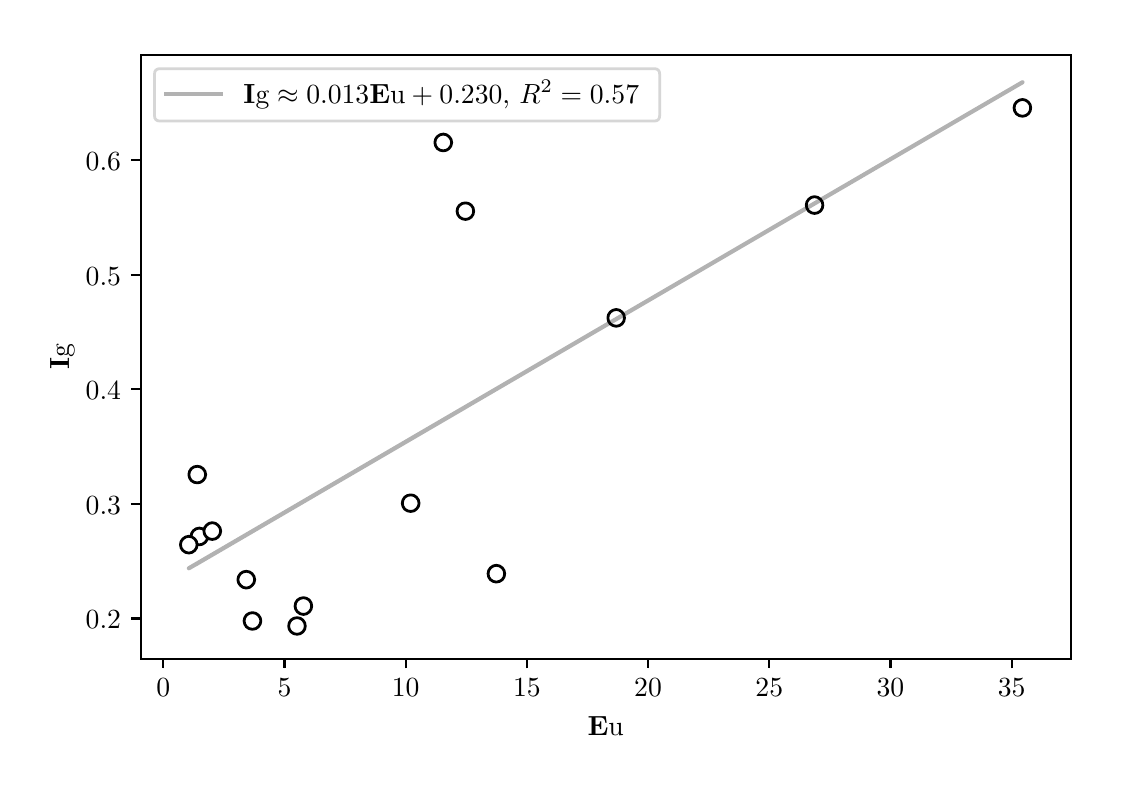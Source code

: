 \begingroup%
\makeatletter%
\begin{pgfpicture}%
\pgfpathrectangle{\pgfpointorigin}{\pgfqpoint{5.35in}{3.677in}}%
\pgfusepath{use as bounding box, clip}%
\begin{pgfscope}%
\pgfsetbuttcap%
\pgfsetmiterjoin%
\definecolor{currentfill}{rgb}{1.0,1.0,1.0}%
\pgfsetfillcolor{currentfill}%
\pgfsetlinewidth{0.0pt}%
\definecolor{currentstroke}{rgb}{1.0,1.0,1.0}%
\pgfsetstrokecolor{currentstroke}%
\pgfsetdash{}{0pt}%
\pgfpathmoveto{\pgfqpoint{0.0in}{0.0in}}%
\pgfpathlineto{\pgfqpoint{5.35in}{0.0in}}%
\pgfpathlineto{\pgfqpoint{5.35in}{3.677in}}%
\pgfpathlineto{\pgfqpoint{0.0in}{3.677in}}%
\pgfpathclose%
\pgfusepath{fill}%
\end{pgfscope}%
\begin{pgfscope}%
\pgfsetbuttcap%
\pgfsetmiterjoin%
\definecolor{currentfill}{rgb}{1.0,1.0,1.0}%
\pgfsetfillcolor{currentfill}%
\pgfsetlinewidth{0.0pt}%
\definecolor{currentstroke}{rgb}{0.0,0.0,0.0}%
\pgfsetstrokecolor{currentstroke}%
\pgfsetstrokeopacity{0.0}%
\pgfsetdash{}{0pt}%
\pgfpathmoveto{\pgfqpoint{0.565in}{0.522in}}%
\pgfpathlineto{\pgfqpoint{5.215in}{0.522in}}%
\pgfpathlineto{\pgfqpoint{5.215in}{3.542in}}%
\pgfpathlineto{\pgfqpoint{0.565in}{3.542in}}%
\pgfpathclose%
\pgfusepath{fill}%
\end{pgfscope}%
\begin{pgfscope}%
\pgfpathrectangle{\pgfqpoint{0.565in}{0.522in}}{\pgfqpoint{4.65in}{3.02in}} %
\pgfusepath{clip}%
\pgfsetbuttcap%
\pgfsetroundjoin%
\definecolor{currentfill}{rgb}{1.0,1.0,1.0}%
\pgfsetfillcolor{currentfill}%
\pgfsetlinewidth{1.004pt}%
\definecolor{currentstroke}{rgb}{0.0,0.0,0.0}%
\pgfsetstrokecolor{currentstroke}%
\pgfsetdash{}{0pt}%
\pgfpathmoveto{\pgfqpoint{0.848in}{1.401in}}%
\pgfpathcurveto{\pgfqpoint{0.859in}{1.401in}}{\pgfqpoint{0.869in}{1.405in}}{\pgfqpoint{0.877in}{1.413in}}%
\pgfpathcurveto{\pgfqpoint{0.885in}{1.421in}}{\pgfqpoint{0.89in}{1.431in}}{\pgfqpoint{0.89in}{1.442in}}%
\pgfpathcurveto{\pgfqpoint{0.89in}{1.454in}}{\pgfqpoint{0.885in}{1.464in}}{\pgfqpoint{0.877in}{1.472in}}%
\pgfpathcurveto{\pgfqpoint{0.869in}{1.48in}}{\pgfqpoint{0.859in}{1.484in}}{\pgfqpoint{0.848in}{1.484in}}%
\pgfpathcurveto{\pgfqpoint{0.837in}{1.484in}}{\pgfqpoint{0.826in}{1.48in}}{\pgfqpoint{0.818in}{1.472in}}%
\pgfpathcurveto{\pgfqpoint{0.811in}{1.464in}}{\pgfqpoint{0.806in}{1.454in}}{\pgfqpoint{0.806in}{1.442in}}%
\pgfpathcurveto{\pgfqpoint{0.806in}{1.431in}}{\pgfqpoint{0.811in}{1.421in}}{\pgfqpoint{0.818in}{1.413in}}%
\pgfpathcurveto{\pgfqpoint{0.826in}{1.405in}}{\pgfqpoint{0.837in}{1.401in}}{\pgfqpoint{0.848in}{1.401in}}%
\pgfpathclose%
\pgfusepath{stroke,fill}%
\end{pgfscope}%
\begin{pgfscope}%
\pgfpathrectangle{\pgfqpoint{0.565in}{0.522in}}{\pgfqpoint{4.65in}{3.02in}} %
\pgfusepath{clip}%
\pgfsetbuttcap%
\pgfsetroundjoin%
\definecolor{currentfill}{rgb}{1.0,1.0,1.0}%
\pgfsetfillcolor{currentfill}%
\pgfsetlinewidth{1.004pt}%
\definecolor{currentstroke}{rgb}{0.0,0.0,0.0}%
\pgfsetstrokecolor{currentstroke}%
\pgfsetdash{}{0pt}%
\pgfpathmoveto{\pgfqpoint{3.934in}{2.748in}}%
\pgfpathcurveto{\pgfqpoint{3.945in}{2.748in}}{\pgfqpoint{3.956in}{2.753in}}{\pgfqpoint{3.964in}{2.76in}}%
\pgfpathcurveto{\pgfqpoint{3.972in}{2.768in}}{\pgfqpoint{3.976in}{2.779in}}{\pgfqpoint{3.976in}{2.79in}}%
\pgfpathcurveto{\pgfqpoint{3.976in}{2.801in}}{\pgfqpoint{3.972in}{2.811in}}{\pgfqpoint{3.964in}{2.819in}}%
\pgfpathcurveto{\pgfqpoint{3.956in}{2.827in}}{\pgfqpoint{3.945in}{2.832in}}{\pgfqpoint{3.934in}{2.832in}}%
\pgfpathcurveto{\pgfqpoint{3.923in}{2.832in}}{\pgfqpoint{3.913in}{2.827in}}{\pgfqpoint{3.905in}{2.819in}}%
\pgfpathcurveto{\pgfqpoint{3.897in}{2.811in}}{\pgfqpoint{3.893in}{2.801in}}{\pgfqpoint{3.893in}{2.79in}}%
\pgfpathcurveto{\pgfqpoint{3.893in}{2.779in}}{\pgfqpoint{3.897in}{2.768in}}{\pgfqpoint{3.905in}{2.76in}}%
\pgfpathcurveto{\pgfqpoint{3.913in}{2.753in}}{\pgfqpoint{3.923in}{2.748in}}{\pgfqpoint{3.934in}{2.748in}}%
\pgfpathclose%
\pgfusepath{stroke,fill}%
\end{pgfscope}%
\begin{pgfscope}%
\pgfpathrectangle{\pgfqpoint{0.565in}{0.522in}}{\pgfqpoint{4.65in}{3.02in}} %
\pgfusepath{clip}%
\pgfsetbuttcap%
\pgfsetroundjoin%
\definecolor{currentfill}{rgb}{1.0,1.0,1.0}%
\pgfsetfillcolor{currentfill}%
\pgfsetlinewidth{1.004pt}%
\definecolor{currentstroke}{rgb}{0.0,0.0,0.0}%
\pgfsetstrokecolor{currentstroke}%
\pgfsetdash{}{0pt}%
\pgfpathmoveto{\pgfqpoint{4.974in}{3.234in}}%
\pgfpathcurveto{\pgfqpoint{4.985in}{3.234in}}{\pgfqpoint{4.995in}{3.239in}}{\pgfqpoint{5.003in}{3.246in}}%
\pgfpathcurveto{\pgfqpoint{5.011in}{3.254in}}{\pgfqpoint{5.015in}{3.265in}}{\pgfqpoint{5.015in}{3.276in}}%
\pgfpathcurveto{\pgfqpoint{5.015in}{3.287in}}{\pgfqpoint{5.011in}{3.298in}}{\pgfqpoint{5.003in}{3.305in}}%
\pgfpathcurveto{\pgfqpoint{4.995in}{3.313in}}{\pgfqpoint{4.985in}{3.318in}}{\pgfqpoint{4.974in}{3.318in}}%
\pgfpathcurveto{\pgfqpoint{4.963in}{3.318in}}{\pgfqpoint{4.952in}{3.313in}}{\pgfqpoint{4.944in}{3.305in}}%
\pgfpathcurveto{\pgfqpoint{4.936in}{3.298in}}{\pgfqpoint{4.932in}{3.287in}}{\pgfqpoint{4.932in}{3.276in}}%
\pgfpathcurveto{\pgfqpoint{4.932in}{3.265in}}{\pgfqpoint{4.936in}{3.254in}}{\pgfqpoint{4.944in}{3.246in}}%
\pgfpathcurveto{\pgfqpoint{4.952in}{3.239in}}{\pgfqpoint{4.963in}{3.234in}}{\pgfqpoint{4.974in}{3.234in}}%
\pgfpathclose%
\pgfusepath{stroke,fill}%
\end{pgfscope}%
\begin{pgfscope}%
\pgfpathrectangle{\pgfqpoint{0.565in}{0.522in}}{\pgfqpoint{4.65in}{3.02in}} %
\pgfusepath{clip}%
\pgfsetbuttcap%
\pgfsetroundjoin%
\definecolor{currentfill}{rgb}{1.0,1.0,1.0}%
\pgfsetfillcolor{currentfill}%
\pgfsetlinewidth{1.004pt}%
\definecolor{currentstroke}{rgb}{0.0,0.0,0.0}%
\pgfsetstrokecolor{currentstroke}%
\pgfsetdash{}{0pt}%
\pgfpathmoveto{\pgfqpoint{1.915in}{1.258in}}%
\pgfpathcurveto{\pgfqpoint{1.926in}{1.258in}}{\pgfqpoint{1.937in}{1.262in}}{\pgfqpoint{1.944in}{1.27in}}%
\pgfpathcurveto{\pgfqpoint{1.952in}{1.278in}}{\pgfqpoint{1.957in}{1.288in}}{\pgfqpoint{1.957in}{1.299in}}%
\pgfpathcurveto{\pgfqpoint{1.957in}{1.31in}}{\pgfqpoint{1.952in}{1.321in}}{\pgfqpoint{1.944in}{1.329in}}%
\pgfpathcurveto{\pgfqpoint{1.937in}{1.337in}}{\pgfqpoint{1.926in}{1.341in}}{\pgfqpoint{1.915in}{1.341in}}%
\pgfpathcurveto{\pgfqpoint{1.904in}{1.341in}}{\pgfqpoint{1.893in}{1.337in}}{\pgfqpoint{1.885in}{1.329in}}%
\pgfpathcurveto{\pgfqpoint{1.878in}{1.321in}}{\pgfqpoint{1.873in}{1.31in}}{\pgfqpoint{1.873in}{1.299in}}%
\pgfpathcurveto{\pgfqpoint{1.873in}{1.288in}}{\pgfqpoint{1.878in}{1.278in}}{\pgfqpoint{1.885in}{1.27in}}%
\pgfpathcurveto{\pgfqpoint{1.893in}{1.262in}}{\pgfqpoint{1.904in}{1.258in}}{\pgfqpoint{1.915in}{1.258in}}%
\pgfpathclose%
\pgfusepath{stroke,fill}%
\end{pgfscope}%
\begin{pgfscope}%
\pgfpathrectangle{\pgfqpoint{0.565in}{0.522in}}{\pgfqpoint{4.65in}{3.02in}} %
\pgfusepath{clip}%
\pgfsetbuttcap%
\pgfsetroundjoin%
\definecolor{currentfill}{rgb}{1.0,1.0,1.0}%
\pgfsetfillcolor{currentfill}%
\pgfsetlinewidth{1.004pt}%
\definecolor{currentstroke}{rgb}{0.0,0.0,0.0}%
\pgfsetstrokecolor{currentstroke}%
\pgfsetdash{}{0pt}%
\pgfpathmoveto{\pgfqpoint{2.943in}{2.184in}}%
\pgfpathcurveto{\pgfqpoint{2.954in}{2.184in}}{\pgfqpoint{2.964in}{2.189in}}{\pgfqpoint{2.972in}{2.196in}}%
\pgfpathcurveto{\pgfqpoint{2.98in}{2.204in}}{\pgfqpoint{2.984in}{2.215in}}{\pgfqpoint{2.984in}{2.226in}}%
\pgfpathcurveto{\pgfqpoint{2.984in}{2.237in}}{\pgfqpoint{2.98in}{2.248in}}{\pgfqpoint{2.972in}{2.255in}}%
\pgfpathcurveto{\pgfqpoint{2.964in}{2.263in}}{\pgfqpoint{2.954in}{2.268in}}{\pgfqpoint{2.943in}{2.268in}}%
\pgfpathcurveto{\pgfqpoint{2.932in}{2.268in}}{\pgfqpoint{2.921in}{2.263in}}{\pgfqpoint{2.913in}{2.255in}}%
\pgfpathcurveto{\pgfqpoint{2.905in}{2.248in}}{\pgfqpoint{2.901in}{2.237in}}{\pgfqpoint{2.901in}{2.226in}}%
\pgfpathcurveto{\pgfqpoint{2.901in}{2.215in}}{\pgfqpoint{2.905in}{2.204in}}{\pgfqpoint{2.913in}{2.196in}}%
\pgfpathcurveto{\pgfqpoint{2.921in}{2.189in}}{\pgfqpoint{2.932in}{2.184in}}{\pgfqpoint{2.943in}{2.184in}}%
\pgfpathclose%
\pgfusepath{stroke,fill}%
\end{pgfscope}%
\begin{pgfscope}%
\pgfpathrectangle{\pgfqpoint{0.565in}{0.522in}}{\pgfqpoint{4.65in}{3.02in}} %
\pgfusepath{clip}%
\pgfsetbuttcap%
\pgfsetroundjoin%
\definecolor{currentfill}{rgb}{1.0,1.0,1.0}%
\pgfsetfillcolor{currentfill}%
\pgfsetlinewidth{1.004pt}%
\definecolor{currentstroke}{rgb}{0.0,0.0,0.0}%
\pgfsetstrokecolor{currentstroke}%
\pgfsetdash{}{0pt}%
\pgfpathmoveto{\pgfqpoint{2.343in}{0.905in}}%
\pgfpathcurveto{\pgfqpoint{2.354in}{0.905in}}{\pgfqpoint{2.365in}{0.91in}}{\pgfqpoint{2.373in}{0.917in}}%
\pgfpathcurveto{\pgfqpoint{2.381in}{0.925in}}{\pgfqpoint{2.385in}{0.936in}}{\pgfqpoint{2.385in}{0.947in}}%
\pgfpathcurveto{\pgfqpoint{2.385in}{0.958in}}{\pgfqpoint{2.381in}{0.968in}}{\pgfqpoint{2.373in}{0.976in}}%
\pgfpathcurveto{\pgfqpoint{2.365in}{0.984in}}{\pgfqpoint{2.354in}{0.989in}}{\pgfqpoint{2.343in}{0.989in}}%
\pgfpathcurveto{\pgfqpoint{2.332in}{0.989in}}{\pgfqpoint{2.322in}{0.984in}}{\pgfqpoint{2.314in}{0.976in}}%
\pgfpathcurveto{\pgfqpoint{2.306in}{0.968in}}{\pgfqpoint{2.302in}{0.958in}}{\pgfqpoint{2.302in}{0.947in}}%
\pgfpathcurveto{\pgfqpoint{2.302in}{0.936in}}{\pgfqpoint{2.306in}{0.925in}}{\pgfqpoint{2.314in}{0.917in}}%
\pgfpathcurveto{\pgfqpoint{2.322in}{0.91in}}{\pgfqpoint{2.332in}{0.905in}}{\pgfqpoint{2.343in}{0.905in}}%
\pgfpathclose%
\pgfusepath{stroke,fill}%
\end{pgfscope}%
\begin{pgfscope}%
\pgfpathrectangle{\pgfqpoint{0.565in}{0.522in}}{\pgfqpoint{4.65in}{3.02in}} %
\pgfusepath{clip}%
\pgfsetbuttcap%
\pgfsetroundjoin%
\definecolor{currentfill}{rgb}{1.0,1.0,1.0}%
\pgfsetfillcolor{currentfill}%
\pgfsetlinewidth{1.004pt}%
\definecolor{currentstroke}{rgb}{0.0,0.0,0.0}%
\pgfsetstrokecolor{currentstroke}%
\pgfsetdash{}{0pt}%
\pgfpathmoveto{\pgfqpoint{0.858in}{1.091in}}%
\pgfpathcurveto{\pgfqpoint{0.869in}{1.091in}}{\pgfqpoint{0.88in}{1.096in}}{\pgfqpoint{0.888in}{1.104in}}%
\pgfpathcurveto{\pgfqpoint{0.896in}{1.111in}}{\pgfqpoint{0.9in}{1.122in}}{\pgfqpoint{0.9in}{1.133in}}%
\pgfpathcurveto{\pgfqpoint{0.9in}{1.144in}}{\pgfqpoint{0.896in}{1.155in}}{\pgfqpoint{0.888in}{1.162in}}%
\pgfpathcurveto{\pgfqpoint{0.88in}{1.17in}}{\pgfqpoint{0.869in}{1.175in}}{\pgfqpoint{0.858in}{1.175in}}%
\pgfpathcurveto{\pgfqpoint{0.847in}{1.175in}}{\pgfqpoint{0.837in}{1.17in}}{\pgfqpoint{0.829in}{1.162in}}%
\pgfpathcurveto{\pgfqpoint{0.821in}{1.155in}}{\pgfqpoint{0.817in}{1.144in}}{\pgfqpoint{0.817in}{1.133in}}%
\pgfpathcurveto{\pgfqpoint{0.817in}{1.122in}}{\pgfqpoint{0.821in}{1.111in}}{\pgfqpoint{0.829in}{1.104in}}%
\pgfpathcurveto{\pgfqpoint{0.837in}{1.096in}}{\pgfqpoint{0.847in}{1.091in}}{\pgfqpoint{0.858in}{1.091in}}%
\pgfpathclose%
\pgfusepath{stroke,fill}%
\end{pgfscope}%
\begin{pgfscope}%
\pgfpathrectangle{\pgfqpoint{0.565in}{0.522in}}{\pgfqpoint{4.65in}{3.02in}} %
\pgfusepath{clip}%
\pgfsetbuttcap%
\pgfsetroundjoin%
\definecolor{currentfill}{rgb}{1.0,1.0,1.0}%
\pgfsetfillcolor{currentfill}%
\pgfsetlinewidth{1.004pt}%
\definecolor{currentstroke}{rgb}{0.0,0.0,0.0}%
\pgfsetstrokecolor{currentstroke}%
\pgfsetdash{}{0pt}%
\pgfpathmoveto{\pgfqpoint{1.379in}{0.743in}}%
\pgfpathcurveto{\pgfqpoint{1.39in}{0.743in}}{\pgfqpoint{1.4in}{0.748in}}{\pgfqpoint{1.408in}{0.756in}}%
\pgfpathcurveto{\pgfqpoint{1.416in}{0.763in}}{\pgfqpoint{1.42in}{0.774in}}{\pgfqpoint{1.42in}{0.785in}}%
\pgfpathcurveto{\pgfqpoint{1.42in}{0.796in}}{\pgfqpoint{1.416in}{0.807in}}{\pgfqpoint{1.408in}{0.815in}}%
\pgfpathcurveto{\pgfqpoint{1.4in}{0.822in}}{\pgfqpoint{1.39in}{0.827in}}{\pgfqpoint{1.379in}{0.827in}}%
\pgfpathcurveto{\pgfqpoint{1.368in}{0.827in}}{\pgfqpoint{1.357in}{0.822in}}{\pgfqpoint{1.349in}{0.815in}}%
\pgfpathcurveto{\pgfqpoint{1.341in}{0.807in}}{\pgfqpoint{1.337in}{0.796in}}{\pgfqpoint{1.337in}{0.785in}}%
\pgfpathcurveto{\pgfqpoint{1.337in}{0.774in}}{\pgfqpoint{1.341in}{0.763in}}{\pgfqpoint{1.349in}{0.756in}}%
\pgfpathcurveto{\pgfqpoint{1.357in}{0.748in}}{\pgfqpoint{1.368in}{0.743in}}{\pgfqpoint{1.379in}{0.743in}}%
\pgfpathclose%
\pgfusepath{stroke,fill}%
\end{pgfscope}%
\begin{pgfscope}%
\pgfpathrectangle{\pgfqpoint{0.565in}{0.522in}}{\pgfqpoint{4.65in}{3.02in}} %
\pgfusepath{clip}%
\pgfsetbuttcap%
\pgfsetroundjoin%
\definecolor{currentfill}{rgb}{1.0,1.0,1.0}%
\pgfsetfillcolor{currentfill}%
\pgfsetlinewidth{1.004pt}%
\definecolor{currentstroke}{rgb}{0.0,0.0,0.0}%
\pgfsetstrokecolor{currentstroke}%
\pgfsetdash{}{0pt}%
\pgfpathmoveto{\pgfqpoint{1.124in}{0.669in}}%
\pgfpathcurveto{\pgfqpoint{1.135in}{0.669in}}{\pgfqpoint{1.146in}{0.673in}}{\pgfqpoint{1.153in}{0.681in}}%
\pgfpathcurveto{\pgfqpoint{1.161in}{0.689in}}{\pgfqpoint{1.166in}{0.7in}}{\pgfqpoint{1.166in}{0.711in}}%
\pgfpathcurveto{\pgfqpoint{1.166in}{0.722in}}{\pgfqpoint{1.161in}{0.732in}}{\pgfqpoint{1.153in}{0.74in}}%
\pgfpathcurveto{\pgfqpoint{1.146in}{0.748in}}{\pgfqpoint{1.135in}{0.752in}}{\pgfqpoint{1.124in}{0.752in}}%
\pgfpathcurveto{\pgfqpoint{1.113in}{0.752in}}{\pgfqpoint{1.102in}{0.748in}}{\pgfqpoint{1.094in}{0.74in}}%
\pgfpathcurveto{\pgfqpoint{1.087in}{0.732in}}{\pgfqpoint{1.082in}{0.722in}}{\pgfqpoint{1.082in}{0.711in}}%
\pgfpathcurveto{\pgfqpoint{1.082in}{0.7in}}{\pgfqpoint{1.087in}{0.689in}}{\pgfqpoint{1.094in}{0.681in}}%
\pgfpathcurveto{\pgfqpoint{1.102in}{0.673in}}{\pgfqpoint{1.113in}{0.669in}}{\pgfqpoint{1.124in}{0.669in}}%
\pgfpathclose%
\pgfusepath{stroke,fill}%
\end{pgfscope}%
\begin{pgfscope}%
\pgfpathrectangle{\pgfqpoint{0.565in}{0.522in}}{\pgfqpoint{4.65in}{3.02in}} %
\pgfusepath{clip}%
\pgfsetbuttcap%
\pgfsetroundjoin%
\definecolor{currentfill}{rgb}{1.0,1.0,1.0}%
\pgfsetfillcolor{currentfill}%
\pgfsetlinewidth{1.004pt}%
\definecolor{currentstroke}{rgb}{0.0,0.0,0.0}%
\pgfsetstrokecolor{currentstroke}%
\pgfsetdash{}{0pt}%
\pgfpathmoveto{\pgfqpoint{0.923in}{1.118in}}%
\pgfpathcurveto{\pgfqpoint{0.934in}{1.118in}}{\pgfqpoint{0.945in}{1.123in}}{\pgfqpoint{0.952in}{1.13in}}%
\pgfpathcurveto{\pgfqpoint{0.96in}{1.138in}}{\pgfqpoint{0.965in}{1.149in}}{\pgfqpoint{0.965in}{1.16in}}%
\pgfpathcurveto{\pgfqpoint{0.965in}{1.171in}}{\pgfqpoint{0.96in}{1.182in}}{\pgfqpoint{0.952in}{1.189in}}%
\pgfpathcurveto{\pgfqpoint{0.945in}{1.197in}}{\pgfqpoint{0.934in}{1.202in}}{\pgfqpoint{0.923in}{1.202in}}%
\pgfpathcurveto{\pgfqpoint{0.912in}{1.202in}}{\pgfqpoint{0.901in}{1.197in}}{\pgfqpoint{0.894in}{1.189in}}%
\pgfpathcurveto{\pgfqpoint{0.886in}{1.182in}}{\pgfqpoint{0.881in}{1.171in}}{\pgfqpoint{0.881in}{1.16in}}%
\pgfpathcurveto{\pgfqpoint{0.881in}{1.149in}}{\pgfqpoint{0.886in}{1.138in}}{\pgfqpoint{0.894in}{1.13in}}%
\pgfpathcurveto{\pgfqpoint{0.901in}{1.123in}}{\pgfqpoint{0.912in}{1.118in}}{\pgfqpoint{0.923in}{1.118in}}%
\pgfpathclose%
\pgfusepath{stroke,fill}%
\end{pgfscope}%
\begin{pgfscope}%
\pgfpathrectangle{\pgfqpoint{0.565in}{0.522in}}{\pgfqpoint{4.65in}{3.02in}} %
\pgfusepath{clip}%
\pgfsetbuttcap%
\pgfsetroundjoin%
\definecolor{currentfill}{rgb}{1.0,1.0,1.0}%
\pgfsetfillcolor{currentfill}%
\pgfsetlinewidth{1.004pt}%
\definecolor{currentstroke}{rgb}{0.0,0.0,0.0}%
\pgfsetstrokecolor{currentstroke}%
\pgfsetdash{}{0pt}%
\pgfpathmoveto{\pgfqpoint{2.189in}{2.718in}}%
\pgfpathcurveto{\pgfqpoint{2.2in}{2.718in}}{\pgfqpoint{2.21in}{2.723in}}{\pgfqpoint{2.218in}{2.73in}}%
\pgfpathcurveto{\pgfqpoint{2.226in}{2.738in}}{\pgfqpoint{2.23in}{2.749in}}{\pgfqpoint{2.23in}{2.76in}}%
\pgfpathcurveto{\pgfqpoint{2.23in}{2.771in}}{\pgfqpoint{2.226in}{2.781in}}{\pgfqpoint{2.218in}{2.789in}}%
\pgfpathcurveto{\pgfqpoint{2.21in}{2.797in}}{\pgfqpoint{2.2in}{2.801in}}{\pgfqpoint{2.189in}{2.801in}}%
\pgfpathcurveto{\pgfqpoint{2.178in}{2.801in}}{\pgfqpoint{2.167in}{2.797in}}{\pgfqpoint{2.159in}{2.789in}}%
\pgfpathcurveto{\pgfqpoint{2.151in}{2.781in}}{\pgfqpoint{2.147in}{2.771in}}{\pgfqpoint{2.147in}{2.76in}}%
\pgfpathcurveto{\pgfqpoint{2.147in}{2.749in}}{\pgfqpoint{2.151in}{2.738in}}{\pgfqpoint{2.159in}{2.73in}}%
\pgfpathcurveto{\pgfqpoint{2.167in}{2.723in}}{\pgfqpoint{2.178in}{2.718in}}{\pgfqpoint{2.189in}{2.718in}}%
\pgfpathclose%
\pgfusepath{stroke,fill}%
\end{pgfscope}%
\begin{pgfscope}%
\pgfpathrectangle{\pgfqpoint{0.565in}{0.522in}}{\pgfqpoint{4.65in}{3.02in}} %
\pgfusepath{clip}%
\pgfsetbuttcap%
\pgfsetroundjoin%
\definecolor{currentfill}{rgb}{1.0,1.0,1.0}%
\pgfsetfillcolor{currentfill}%
\pgfsetlinewidth{1.004pt}%
\definecolor{currentstroke}{rgb}{0.0,0.0,0.0}%
\pgfsetstrokecolor{currentstroke}%
\pgfsetdash{}{0pt}%
\pgfpathmoveto{\pgfqpoint{1.093in}{0.875in}}%
\pgfpathcurveto{\pgfqpoint{1.104in}{0.875in}}{\pgfqpoint{1.115in}{0.88in}}{\pgfqpoint{1.122in}{0.888in}}%
\pgfpathcurveto{\pgfqpoint{1.13in}{0.895in}}{\pgfqpoint{1.135in}{0.906in}}{\pgfqpoint{1.135in}{0.917in}}%
\pgfpathcurveto{\pgfqpoint{1.135in}{0.928in}}{\pgfqpoint{1.13in}{0.939in}}{\pgfqpoint{1.122in}{0.947in}}%
\pgfpathcurveto{\pgfqpoint{1.115in}{0.954in}}{\pgfqpoint{1.104in}{0.959in}}{\pgfqpoint{1.093in}{0.959in}}%
\pgfpathcurveto{\pgfqpoint{1.082in}{0.959in}}{\pgfqpoint{1.071in}{0.954in}}{\pgfqpoint{1.064in}{0.947in}}%
\pgfpathcurveto{\pgfqpoint{1.056in}{0.939in}}{\pgfqpoint{1.051in}{0.928in}}{\pgfqpoint{1.051in}{0.917in}}%
\pgfpathcurveto{\pgfqpoint{1.051in}{0.906in}}{\pgfqpoint{1.056in}{0.895in}}{\pgfqpoint{1.064in}{0.888in}}%
\pgfpathcurveto{\pgfqpoint{1.071in}{0.88in}}{\pgfqpoint{1.082in}{0.875in}}{\pgfqpoint{1.093in}{0.875in}}%
\pgfpathclose%
\pgfusepath{stroke,fill}%
\end{pgfscope}%
\begin{pgfscope}%
\pgfpathrectangle{\pgfqpoint{0.565in}{0.522in}}{\pgfqpoint{4.65in}{3.02in}} %
\pgfusepath{clip}%
\pgfsetbuttcap%
\pgfsetroundjoin%
\definecolor{currentfill}{rgb}{1.0,1.0,1.0}%
\pgfsetfillcolor{currentfill}%
\pgfsetlinewidth{1.004pt}%
\definecolor{currentstroke}{rgb}{0.0,0.0,0.0}%
\pgfsetstrokecolor{currentstroke}%
\pgfsetdash{}{0pt}%
\pgfpathmoveto{\pgfqpoint{0.806in}{1.05in}}%
\pgfpathcurveto{\pgfqpoint{0.817in}{1.05in}}{\pgfqpoint{0.827in}{1.055in}}{\pgfqpoint{0.835in}{1.063in}}%
\pgfpathcurveto{\pgfqpoint{0.843in}{1.07in}}{\pgfqpoint{0.847in}{1.081in}}{\pgfqpoint{0.847in}{1.092in}}%
\pgfpathcurveto{\pgfqpoint{0.847in}{1.103in}}{\pgfqpoint{0.843in}{1.114in}}{\pgfqpoint{0.835in}{1.121in}}%
\pgfpathcurveto{\pgfqpoint{0.827in}{1.129in}}{\pgfqpoint{0.817in}{1.134in}}{\pgfqpoint{0.806in}{1.134in}}%
\pgfpathcurveto{\pgfqpoint{0.795in}{1.134in}}{\pgfqpoint{0.784in}{1.129in}}{\pgfqpoint{0.776in}{1.121in}}%
\pgfpathcurveto{\pgfqpoint{0.768in}{1.114in}}{\pgfqpoint{0.764in}{1.103in}}{\pgfqpoint{0.764in}{1.092in}}%
\pgfpathcurveto{\pgfqpoint{0.764in}{1.081in}}{\pgfqpoint{0.768in}{1.07in}}{\pgfqpoint{0.776in}{1.063in}}%
\pgfpathcurveto{\pgfqpoint{0.784in}{1.055in}}{\pgfqpoint{0.795in}{1.05in}}{\pgfqpoint{0.806in}{1.05in}}%
\pgfpathclose%
\pgfusepath{stroke,fill}%
\end{pgfscope}%
\begin{pgfscope}%
\pgfpathrectangle{\pgfqpoint{0.565in}{0.522in}}{\pgfqpoint{4.65in}{3.02in}} %
\pgfusepath{clip}%
\pgfsetbuttcap%
\pgfsetroundjoin%
\definecolor{currentfill}{rgb}{1.0,1.0,1.0}%
\pgfsetfillcolor{currentfill}%
\pgfsetlinewidth{1.004pt}%
\definecolor{currentstroke}{rgb}{0.0,0.0,0.0}%
\pgfsetstrokecolor{currentstroke}%
\pgfsetdash{}{0pt}%
\pgfpathmoveto{\pgfqpoint{2.078in}{3.061in}}%
\pgfpathcurveto{\pgfqpoint{2.089in}{3.061in}}{\pgfqpoint{2.1in}{3.066in}}{\pgfqpoint{2.107in}{3.073in}}%
\pgfpathcurveto{\pgfqpoint{2.115in}{3.081in}}{\pgfqpoint{2.12in}{3.092in}}{\pgfqpoint{2.12in}{3.103in}}%
\pgfpathcurveto{\pgfqpoint{2.12in}{3.114in}}{\pgfqpoint{2.115in}{3.125in}}{\pgfqpoint{2.107in}{3.132in}}%
\pgfpathcurveto{\pgfqpoint{2.1in}{3.14in}}{\pgfqpoint{2.089in}{3.145in}}{\pgfqpoint{2.078in}{3.145in}}%
\pgfpathcurveto{\pgfqpoint{2.067in}{3.145in}}{\pgfqpoint{2.056in}{3.14in}}{\pgfqpoint{2.048in}{3.132in}}%
\pgfpathcurveto{\pgfqpoint{2.041in}{3.125in}}{\pgfqpoint{2.036in}{3.114in}}{\pgfqpoint{2.036in}{3.103in}}%
\pgfpathcurveto{\pgfqpoint{2.036in}{3.092in}}{\pgfqpoint{2.041in}{3.081in}}{\pgfqpoint{2.048in}{3.073in}}%
\pgfpathcurveto{\pgfqpoint{2.056in}{3.066in}}{\pgfqpoint{2.067in}{3.061in}}{\pgfqpoint{2.078in}{3.061in}}%
\pgfpathclose%
\pgfusepath{stroke,fill}%
\end{pgfscope}%
\begin{pgfscope}%
\pgfpathrectangle{\pgfqpoint{0.565in}{0.522in}}{\pgfqpoint{4.65in}{3.02in}} %
\pgfusepath{clip}%
\pgfsetbuttcap%
\pgfsetroundjoin%
\definecolor{currentfill}{rgb}{1.0,1.0,1.0}%
\pgfsetfillcolor{currentfill}%
\pgfsetlinewidth{1.004pt}%
\definecolor{currentstroke}{rgb}{0.0,0.0,0.0}%
\pgfsetstrokecolor{currentstroke}%
\pgfsetdash{}{0pt}%
\pgfpathmoveto{\pgfqpoint{1.347in}{0.644in}}%
\pgfpathcurveto{\pgfqpoint{1.358in}{0.644in}}{\pgfqpoint{1.368in}{0.648in}}{\pgfqpoint{1.376in}{0.656in}}%
\pgfpathcurveto{\pgfqpoint{1.384in}{0.664in}}{\pgfqpoint{1.388in}{0.674in}}{\pgfqpoint{1.388in}{0.685in}}%
\pgfpathcurveto{\pgfqpoint{1.388in}{0.696in}}{\pgfqpoint{1.384in}{0.707in}}{\pgfqpoint{1.376in}{0.715in}}%
\pgfpathcurveto{\pgfqpoint{1.368in}{0.723in}}{\pgfqpoint{1.358in}{0.727in}}{\pgfqpoint{1.347in}{0.727in}}%
\pgfpathcurveto{\pgfqpoint{1.336in}{0.727in}}{\pgfqpoint{1.325in}{0.723in}}{\pgfqpoint{1.317in}{0.715in}}%
\pgfpathcurveto{\pgfqpoint{1.309in}{0.707in}}{\pgfqpoint{1.305in}{0.696in}}{\pgfqpoint{1.305in}{0.685in}}%
\pgfpathcurveto{\pgfqpoint{1.305in}{0.674in}}{\pgfqpoint{1.309in}{0.664in}}{\pgfqpoint{1.317in}{0.656in}}%
\pgfpathcurveto{\pgfqpoint{1.325in}{0.648in}}{\pgfqpoint{1.336in}{0.644in}}{\pgfqpoint{1.347in}{0.644in}}%
\pgfpathclose%
\pgfusepath{stroke,fill}%
\end{pgfscope}%
\begin{pgfscope}%
\pgfsetbuttcap%
\pgfsetroundjoin%
\definecolor{currentfill}{rgb}{0.0,0.0,0.0}%
\pgfsetfillcolor{currentfill}%
\pgfsetlinewidth{0.803pt}%
\definecolor{currentstroke}{rgb}{0.0,0.0,0.0}%
\pgfsetstrokecolor{currentstroke}%
\pgfsetdash{}{0pt}%
\pgfsys@defobject{currentmarker}{\pgfqpoint{0.0in}{-0.049in}}{\pgfqpoint{0.0in}{0.0in}}{%
\pgfpathmoveto{\pgfqpoint{0.0in}{0.0in}}%
\pgfpathlineto{\pgfqpoint{0.0in}{-0.049in}}%
\pgfusepath{stroke,fill}%
}%
\begin{pgfscope}%
\pgfsys@transformshift{0.678in}{0.522in}%
\pgfsys@useobject{currentmarker}{}%
\end{pgfscope}%
\end{pgfscope}%
\begin{pgfscope}%
\pgftext[x=0.678in,y=0.424in,,top]{\rmfamily\fontsize{10.0}{12.0}\selectfont \(\displaystyle 0\)}%
\end{pgfscope}%
\begin{pgfscope}%
\pgfsetbuttcap%
\pgfsetroundjoin%
\definecolor{currentfill}{rgb}{0.0,0.0,0.0}%
\pgfsetfillcolor{currentfill}%
\pgfsetlinewidth{0.803pt}%
\definecolor{currentstroke}{rgb}{0.0,0.0,0.0}%
\pgfsetstrokecolor{currentstroke}%
\pgfsetdash{}{0pt}%
\pgfsys@defobject{currentmarker}{\pgfqpoint{0.0in}{-0.049in}}{\pgfqpoint{0.0in}{0.0in}}{%
\pgfpathmoveto{\pgfqpoint{0.0in}{0.0in}}%
\pgfpathlineto{\pgfqpoint{0.0in}{-0.049in}}%
\pgfusepath{stroke,fill}%
}%
\begin{pgfscope}%
\pgfsys@transformshift{1.284in}{0.522in}%
\pgfsys@useobject{currentmarker}{}%
\end{pgfscope}%
\end{pgfscope}%
\begin{pgfscope}%
\pgftext[x=1.284in,y=0.424in,,top]{\rmfamily\fontsize{10.0}{12.0}\selectfont \(\displaystyle 5\)}%
\end{pgfscope}%
\begin{pgfscope}%
\pgfsetbuttcap%
\pgfsetroundjoin%
\definecolor{currentfill}{rgb}{0.0,0.0,0.0}%
\pgfsetfillcolor{currentfill}%
\pgfsetlinewidth{0.803pt}%
\definecolor{currentstroke}{rgb}{0.0,0.0,0.0}%
\pgfsetstrokecolor{currentstroke}%
\pgfsetdash{}{0pt}%
\pgfsys@defobject{currentmarker}{\pgfqpoint{0.0in}{-0.049in}}{\pgfqpoint{0.0in}{0.0in}}{%
\pgfpathmoveto{\pgfqpoint{0.0in}{0.0in}}%
\pgfpathlineto{\pgfqpoint{0.0in}{-0.049in}}%
\pgfusepath{stroke,fill}%
}%
\begin{pgfscope}%
\pgfsys@transformshift{1.89in}{0.522in}%
\pgfsys@useobject{currentmarker}{}%
\end{pgfscope}%
\end{pgfscope}%
\begin{pgfscope}%
\pgftext[x=1.89in,y=0.424in,,top]{\rmfamily\fontsize{10.0}{12.0}\selectfont \(\displaystyle 10\)}%
\end{pgfscope}%
\begin{pgfscope}%
\pgfsetbuttcap%
\pgfsetroundjoin%
\definecolor{currentfill}{rgb}{0.0,0.0,0.0}%
\pgfsetfillcolor{currentfill}%
\pgfsetlinewidth{0.803pt}%
\definecolor{currentstroke}{rgb}{0.0,0.0,0.0}%
\pgfsetstrokecolor{currentstroke}%
\pgfsetdash{}{0pt}%
\pgfsys@defobject{currentmarker}{\pgfqpoint{0.0in}{-0.049in}}{\pgfqpoint{0.0in}{0.0in}}{%
\pgfpathmoveto{\pgfqpoint{0.0in}{0.0in}}%
\pgfpathlineto{\pgfqpoint{0.0in}{-0.049in}}%
\pgfusepath{stroke,fill}%
}%
\begin{pgfscope}%
\pgfsys@transformshift{2.496in}{0.522in}%
\pgfsys@useobject{currentmarker}{}%
\end{pgfscope}%
\end{pgfscope}%
\begin{pgfscope}%
\pgftext[x=2.496in,y=0.424in,,top]{\rmfamily\fontsize{10.0}{12.0}\selectfont \(\displaystyle 15\)}%
\end{pgfscope}%
\begin{pgfscope}%
\pgfsetbuttcap%
\pgfsetroundjoin%
\definecolor{currentfill}{rgb}{0.0,0.0,0.0}%
\pgfsetfillcolor{currentfill}%
\pgfsetlinewidth{0.803pt}%
\definecolor{currentstroke}{rgb}{0.0,0.0,0.0}%
\pgfsetstrokecolor{currentstroke}%
\pgfsetdash{}{0pt}%
\pgfsys@defobject{currentmarker}{\pgfqpoint{0.0in}{-0.049in}}{\pgfqpoint{0.0in}{0.0in}}{%
\pgfpathmoveto{\pgfqpoint{0.0in}{0.0in}}%
\pgfpathlineto{\pgfqpoint{0.0in}{-0.049in}}%
\pgfusepath{stroke,fill}%
}%
\begin{pgfscope}%
\pgfsys@transformshift{3.102in}{0.522in}%
\pgfsys@useobject{currentmarker}{}%
\end{pgfscope}%
\end{pgfscope}%
\begin{pgfscope}%
\pgftext[x=3.102in,y=0.424in,,top]{\rmfamily\fontsize{10.0}{12.0}\selectfont \(\displaystyle 20\)}%
\end{pgfscope}%
\begin{pgfscope}%
\pgfsetbuttcap%
\pgfsetroundjoin%
\definecolor{currentfill}{rgb}{0.0,0.0,0.0}%
\pgfsetfillcolor{currentfill}%
\pgfsetlinewidth{0.803pt}%
\definecolor{currentstroke}{rgb}{0.0,0.0,0.0}%
\pgfsetstrokecolor{currentstroke}%
\pgfsetdash{}{0pt}%
\pgfsys@defobject{currentmarker}{\pgfqpoint{0.0in}{-0.049in}}{\pgfqpoint{0.0in}{0.0in}}{%
\pgfpathmoveto{\pgfqpoint{0.0in}{0.0in}}%
\pgfpathlineto{\pgfqpoint{0.0in}{-0.049in}}%
\pgfusepath{stroke,fill}%
}%
\begin{pgfscope}%
\pgfsys@transformshift{3.708in}{0.522in}%
\pgfsys@useobject{currentmarker}{}%
\end{pgfscope}%
\end{pgfscope}%
\begin{pgfscope}%
\pgftext[x=3.708in,y=0.424in,,top]{\rmfamily\fontsize{10.0}{12.0}\selectfont \(\displaystyle 25\)}%
\end{pgfscope}%
\begin{pgfscope}%
\pgfsetbuttcap%
\pgfsetroundjoin%
\definecolor{currentfill}{rgb}{0.0,0.0,0.0}%
\pgfsetfillcolor{currentfill}%
\pgfsetlinewidth{0.803pt}%
\definecolor{currentstroke}{rgb}{0.0,0.0,0.0}%
\pgfsetstrokecolor{currentstroke}%
\pgfsetdash{}{0pt}%
\pgfsys@defobject{currentmarker}{\pgfqpoint{0.0in}{-0.049in}}{\pgfqpoint{0.0in}{0.0in}}{%
\pgfpathmoveto{\pgfqpoint{0.0in}{0.0in}}%
\pgfpathlineto{\pgfqpoint{0.0in}{-0.049in}}%
\pgfusepath{stroke,fill}%
}%
\begin{pgfscope}%
\pgfsys@transformshift{4.314in}{0.522in}%
\pgfsys@useobject{currentmarker}{}%
\end{pgfscope}%
\end{pgfscope}%
\begin{pgfscope}%
\pgftext[x=4.314in,y=0.424in,,top]{\rmfamily\fontsize{10.0}{12.0}\selectfont \(\displaystyle 30\)}%
\end{pgfscope}%
\begin{pgfscope}%
\pgfsetbuttcap%
\pgfsetroundjoin%
\definecolor{currentfill}{rgb}{0.0,0.0,0.0}%
\pgfsetfillcolor{currentfill}%
\pgfsetlinewidth{0.803pt}%
\definecolor{currentstroke}{rgb}{0.0,0.0,0.0}%
\pgfsetstrokecolor{currentstroke}%
\pgfsetdash{}{0pt}%
\pgfsys@defobject{currentmarker}{\pgfqpoint{0.0in}{-0.049in}}{\pgfqpoint{0.0in}{0.0in}}{%
\pgfpathmoveto{\pgfqpoint{0.0in}{0.0in}}%
\pgfpathlineto{\pgfqpoint{0.0in}{-0.049in}}%
\pgfusepath{stroke,fill}%
}%
\begin{pgfscope}%
\pgfsys@transformshift{4.92in}{0.522in}%
\pgfsys@useobject{currentmarker}{}%
\end{pgfscope}%
\end{pgfscope}%
\begin{pgfscope}%
\pgftext[x=4.92in,y=0.424in,,top]{\rmfamily\fontsize{10.0}{12.0}\selectfont \(\displaystyle 35\)}%
\end{pgfscope}%
\begin{pgfscope}%
\pgftext[x=2.89in,y=0.234in,,top]{\rmfamily\fontsize{10.0}{12.0}\selectfont \(\displaystyle \mathbf{E}\mbox{u}\)}%
\end{pgfscope}%
\begin{pgfscope}%
\pgfsetbuttcap%
\pgfsetroundjoin%
\definecolor{currentfill}{rgb}{0.0,0.0,0.0}%
\pgfsetfillcolor{currentfill}%
\pgfsetlinewidth{0.803pt}%
\definecolor{currentstroke}{rgb}{0.0,0.0,0.0}%
\pgfsetstrokecolor{currentstroke}%
\pgfsetdash{}{0pt}%
\pgfsys@defobject{currentmarker}{\pgfqpoint{-0.049in}{0.0in}}{\pgfqpoint{0.0in}{0.0in}}{%
\pgfpathmoveto{\pgfqpoint{0.0in}{0.0in}}%
\pgfpathlineto{\pgfqpoint{-0.049in}{0.0in}}%
\pgfusepath{stroke,fill}%
}%
\begin{pgfscope}%
\pgfsys@transformshift{0.565in}{0.723in}%
\pgfsys@useobject{currentmarker}{}%
\end{pgfscope}%
\end{pgfscope}%
\begin{pgfscope}%
\pgftext[x=0.29in,y=0.671in,left,base]{\rmfamily\fontsize{10.0}{12.0}\selectfont \(\displaystyle 0.2\)}%
\end{pgfscope}%
\begin{pgfscope}%
\pgfsetbuttcap%
\pgfsetroundjoin%
\definecolor{currentfill}{rgb}{0.0,0.0,0.0}%
\pgfsetfillcolor{currentfill}%
\pgfsetlinewidth{0.803pt}%
\definecolor{currentstroke}{rgb}{0.0,0.0,0.0}%
\pgfsetstrokecolor{currentstroke}%
\pgfsetdash{}{0pt}%
\pgfsys@defobject{currentmarker}{\pgfqpoint{-0.049in}{0.0in}}{\pgfqpoint{0.0in}{0.0in}}{%
\pgfpathmoveto{\pgfqpoint{0.0in}{0.0in}}%
\pgfpathlineto{\pgfqpoint{-0.049in}{0.0in}}%
\pgfusepath{stroke,fill}%
}%
\begin{pgfscope}%
\pgfsys@transformshift{0.565in}{1.296in}%
\pgfsys@useobject{currentmarker}{}%
\end{pgfscope}%
\end{pgfscope}%
\begin{pgfscope}%
\pgftext[x=0.29in,y=1.243in,left,base]{\rmfamily\fontsize{10.0}{12.0}\selectfont \(\displaystyle 0.3\)}%
\end{pgfscope}%
\begin{pgfscope}%
\pgfsetbuttcap%
\pgfsetroundjoin%
\definecolor{currentfill}{rgb}{0.0,0.0,0.0}%
\pgfsetfillcolor{currentfill}%
\pgfsetlinewidth{0.803pt}%
\definecolor{currentstroke}{rgb}{0.0,0.0,0.0}%
\pgfsetstrokecolor{currentstroke}%
\pgfsetdash{}{0pt}%
\pgfsys@defobject{currentmarker}{\pgfqpoint{-0.049in}{0.0in}}{\pgfqpoint{0.0in}{0.0in}}{%
\pgfpathmoveto{\pgfqpoint{0.0in}{0.0in}}%
\pgfpathlineto{\pgfqpoint{-0.049in}{0.0in}}%
\pgfusepath{stroke,fill}%
}%
\begin{pgfscope}%
\pgfsys@transformshift{0.565in}{1.869in}%
\pgfsys@useobject{currentmarker}{}%
\end{pgfscope}%
\end{pgfscope}%
\begin{pgfscope}%
\pgftext[x=0.29in,y=1.816in,left,base]{\rmfamily\fontsize{10.0}{12.0}\selectfont \(\displaystyle 0.4\)}%
\end{pgfscope}%
\begin{pgfscope}%
\pgfsetbuttcap%
\pgfsetroundjoin%
\definecolor{currentfill}{rgb}{0.0,0.0,0.0}%
\pgfsetfillcolor{currentfill}%
\pgfsetlinewidth{0.803pt}%
\definecolor{currentstroke}{rgb}{0.0,0.0,0.0}%
\pgfsetstrokecolor{currentstroke}%
\pgfsetdash{}{0pt}%
\pgfsys@defobject{currentmarker}{\pgfqpoint{-0.049in}{0.0in}}{\pgfqpoint{0.0in}{0.0in}}{%
\pgfpathmoveto{\pgfqpoint{0.0in}{0.0in}}%
\pgfpathlineto{\pgfqpoint{-0.049in}{0.0in}}%
\pgfusepath{stroke,fill}%
}%
\begin{pgfscope}%
\pgfsys@transformshift{0.565in}{2.442in}%
\pgfsys@useobject{currentmarker}{}%
\end{pgfscope}%
\end{pgfscope}%
\begin{pgfscope}%
\pgftext[x=0.29in,y=2.389in,left,base]{\rmfamily\fontsize{10.0}{12.0}\selectfont \(\displaystyle 0.5\)}%
\end{pgfscope}%
\begin{pgfscope}%
\pgfsetbuttcap%
\pgfsetroundjoin%
\definecolor{currentfill}{rgb}{0.0,0.0,0.0}%
\pgfsetfillcolor{currentfill}%
\pgfsetlinewidth{0.803pt}%
\definecolor{currentstroke}{rgb}{0.0,0.0,0.0}%
\pgfsetstrokecolor{currentstroke}%
\pgfsetdash{}{0pt}%
\pgfsys@defobject{currentmarker}{\pgfqpoint{-0.049in}{0.0in}}{\pgfqpoint{0.0in}{0.0in}}{%
\pgfpathmoveto{\pgfqpoint{0.0in}{0.0in}}%
\pgfpathlineto{\pgfqpoint{-0.049in}{0.0in}}%
\pgfusepath{stroke,fill}%
}%
\begin{pgfscope}%
\pgfsys@transformshift{0.565in}{3.015in}%
\pgfsys@useobject{currentmarker}{}%
\end{pgfscope}%
\end{pgfscope}%
\begin{pgfscope}%
\pgftext[x=0.29in,y=2.962in,left,base]{\rmfamily\fontsize{10.0}{12.0}\selectfont \(\displaystyle 0.6\)}%
\end{pgfscope}%
\begin{pgfscope}%
\pgftext[x=0.234in,y=2.032in,,bottom,rotate=90.0]{\rmfamily\fontsize{10.0}{12.0}\selectfont \(\displaystyle \mathbf{I}\mbox{g}\)}%
\end{pgfscope}%
\begin{pgfscope}%
\pgfpathrectangle{\pgfqpoint{0.565in}{0.522in}}{\pgfqpoint{4.65in}{3.02in}} %
\pgfusepath{clip}%
\pgfsetrectcap%
\pgfsetroundjoin%
\pgfsetlinewidth{1.506pt}%
\definecolor{currentstroke}{rgb}{0.0,0.0,0.0}%
\pgfsetstrokecolor{currentstroke}%
\pgfsetstrokeopacity{0.3}%
\pgfsetdash{}{0pt}%
\pgfpathmoveto{\pgfqpoint{0.848in}{0.998in}}%
\pgfpathlineto{\pgfqpoint{3.934in}{2.798in}}%
\pgfpathlineto{\pgfqpoint{4.974in}{3.404in}}%
\pgfpathlineto{\pgfqpoint{1.915in}{1.621in}}%
\pgfpathlineto{\pgfqpoint{2.943in}{2.22in}}%
\pgfpathlineto{\pgfqpoint{2.343in}{1.87in}}%
\pgfpathlineto{\pgfqpoint{0.858in}{1.004in}}%
\pgfpathlineto{\pgfqpoint{1.379in}{1.308in}}%
\pgfpathlineto{\pgfqpoint{1.124in}{1.159in}}%
\pgfpathlineto{\pgfqpoint{0.923in}{1.042in}}%
\pgfpathlineto{\pgfqpoint{2.189in}{1.78in}}%
\pgfpathlineto{\pgfqpoint{1.093in}{1.141in}}%
\pgfpathlineto{\pgfqpoint{0.806in}{0.974in}}%
\pgfpathlineto{\pgfqpoint{2.078in}{1.716in}}%
\pgfpathlineto{\pgfqpoint{1.347in}{1.289in}}%
\pgfusepath{stroke}%
\end{pgfscope}%
\begin{pgfscope}%
\pgfsetrectcap%
\pgfsetmiterjoin%
\pgfsetlinewidth{0.803pt}%
\definecolor{currentstroke}{rgb}{0.0,0.0,0.0}%
\pgfsetstrokecolor{currentstroke}%
\pgfsetdash{}{0pt}%
\pgfpathmoveto{\pgfqpoint{0.565in}{0.522in}}%
\pgfpathlineto{\pgfqpoint{0.565in}{3.542in}}%
\pgfusepath{stroke}%
\end{pgfscope}%
\begin{pgfscope}%
\pgfsetrectcap%
\pgfsetmiterjoin%
\pgfsetlinewidth{0.803pt}%
\definecolor{currentstroke}{rgb}{0.0,0.0,0.0}%
\pgfsetstrokecolor{currentstroke}%
\pgfsetdash{}{0pt}%
\pgfpathmoveto{\pgfqpoint{5.215in}{0.522in}}%
\pgfpathlineto{\pgfqpoint{5.215in}{3.542in}}%
\pgfusepath{stroke}%
\end{pgfscope}%
\begin{pgfscope}%
\pgfsetrectcap%
\pgfsetmiterjoin%
\pgfsetlinewidth{0.803pt}%
\definecolor{currentstroke}{rgb}{0.0,0.0,0.0}%
\pgfsetstrokecolor{currentstroke}%
\pgfsetdash{}{0pt}%
\pgfpathmoveto{\pgfqpoint{0.565in}{0.522in}}%
\pgfpathlineto{\pgfqpoint{5.215in}{0.522in}}%
\pgfusepath{stroke}%
\end{pgfscope}%
\begin{pgfscope}%
\pgfsetrectcap%
\pgfsetmiterjoin%
\pgfsetlinewidth{0.803pt}%
\definecolor{currentstroke}{rgb}{0.0,0.0,0.0}%
\pgfsetstrokecolor{currentstroke}%
\pgfsetdash{}{0pt}%
\pgfpathmoveto{\pgfqpoint{0.565in}{3.542in}}%
\pgfpathlineto{\pgfqpoint{5.215in}{3.542in}}%
\pgfusepath{stroke}%
\end{pgfscope}%
\begin{pgfscope}%
\pgfsetbuttcap%
\pgfsetmiterjoin%
\definecolor{currentfill}{rgb}{1.0,1.0,1.0}%
\pgfsetfillcolor{currentfill}%
\pgfsetfillopacity{0.8}%
\pgfsetlinewidth{1.004pt}%
\definecolor{currentstroke}{rgb}{0.8,0.8,0.8}%
\pgfsetstrokecolor{currentstroke}%
\pgfsetstrokeopacity{0.8}%
\pgfsetdash{}{0pt}%
\pgfpathmoveto{\pgfqpoint{0.662in}{3.21in}}%
\pgfpathlineto{\pgfqpoint{3.132in}{3.21in}}%
\pgfpathquadraticcurveto{\pgfqpoint{3.16in}{3.21in}}{\pgfqpoint{3.16in}{3.238in}}%
\pgfpathlineto{\pgfqpoint{3.16in}{3.444in}}%
\pgfpathquadraticcurveto{\pgfqpoint{3.16in}{3.472in}}{\pgfqpoint{3.132in}{3.472in}}%
\pgfpathlineto{\pgfqpoint{0.662in}{3.472in}}%
\pgfpathquadraticcurveto{\pgfqpoint{0.634in}{3.472in}}{\pgfqpoint{0.634in}{3.444in}}%
\pgfpathlineto{\pgfqpoint{0.634in}{3.238in}}%
\pgfpathquadraticcurveto{\pgfqpoint{0.634in}{3.21in}}{\pgfqpoint{0.662in}{3.21in}}%
\pgfpathclose%
\pgfusepath{stroke,fill}%
\end{pgfscope}%
\begin{pgfscope}%
\pgfsetrectcap%
\pgfsetroundjoin%
\pgfsetlinewidth{1.506pt}%
\definecolor{currentstroke}{rgb}{0.0,0.0,0.0}%
\pgfsetstrokecolor{currentstroke}%
\pgfsetstrokeopacity{0.3}%
\pgfsetdash{}{0pt}%
\pgfpathmoveto{\pgfqpoint{0.69in}{3.345in}}%
\pgfpathlineto{\pgfqpoint{0.967in}{3.345in}}%
\pgfusepath{stroke}%
\end{pgfscope}%
\begin{pgfscope}%
\pgftext[x=1.079in,y=3.297in,left,base]{\rmfamily\fontsize{10.0}{12.0}\selectfont \(\displaystyle \mathbf{I}\mbox{g} \approx 0.013 \mathbf{E}\mbox{u} + 0.230\), \(\displaystyle R^2=0.57\)}%
\end{pgfscope}%
\end{pgfpicture}%
\makeatother%
\endgroup%
